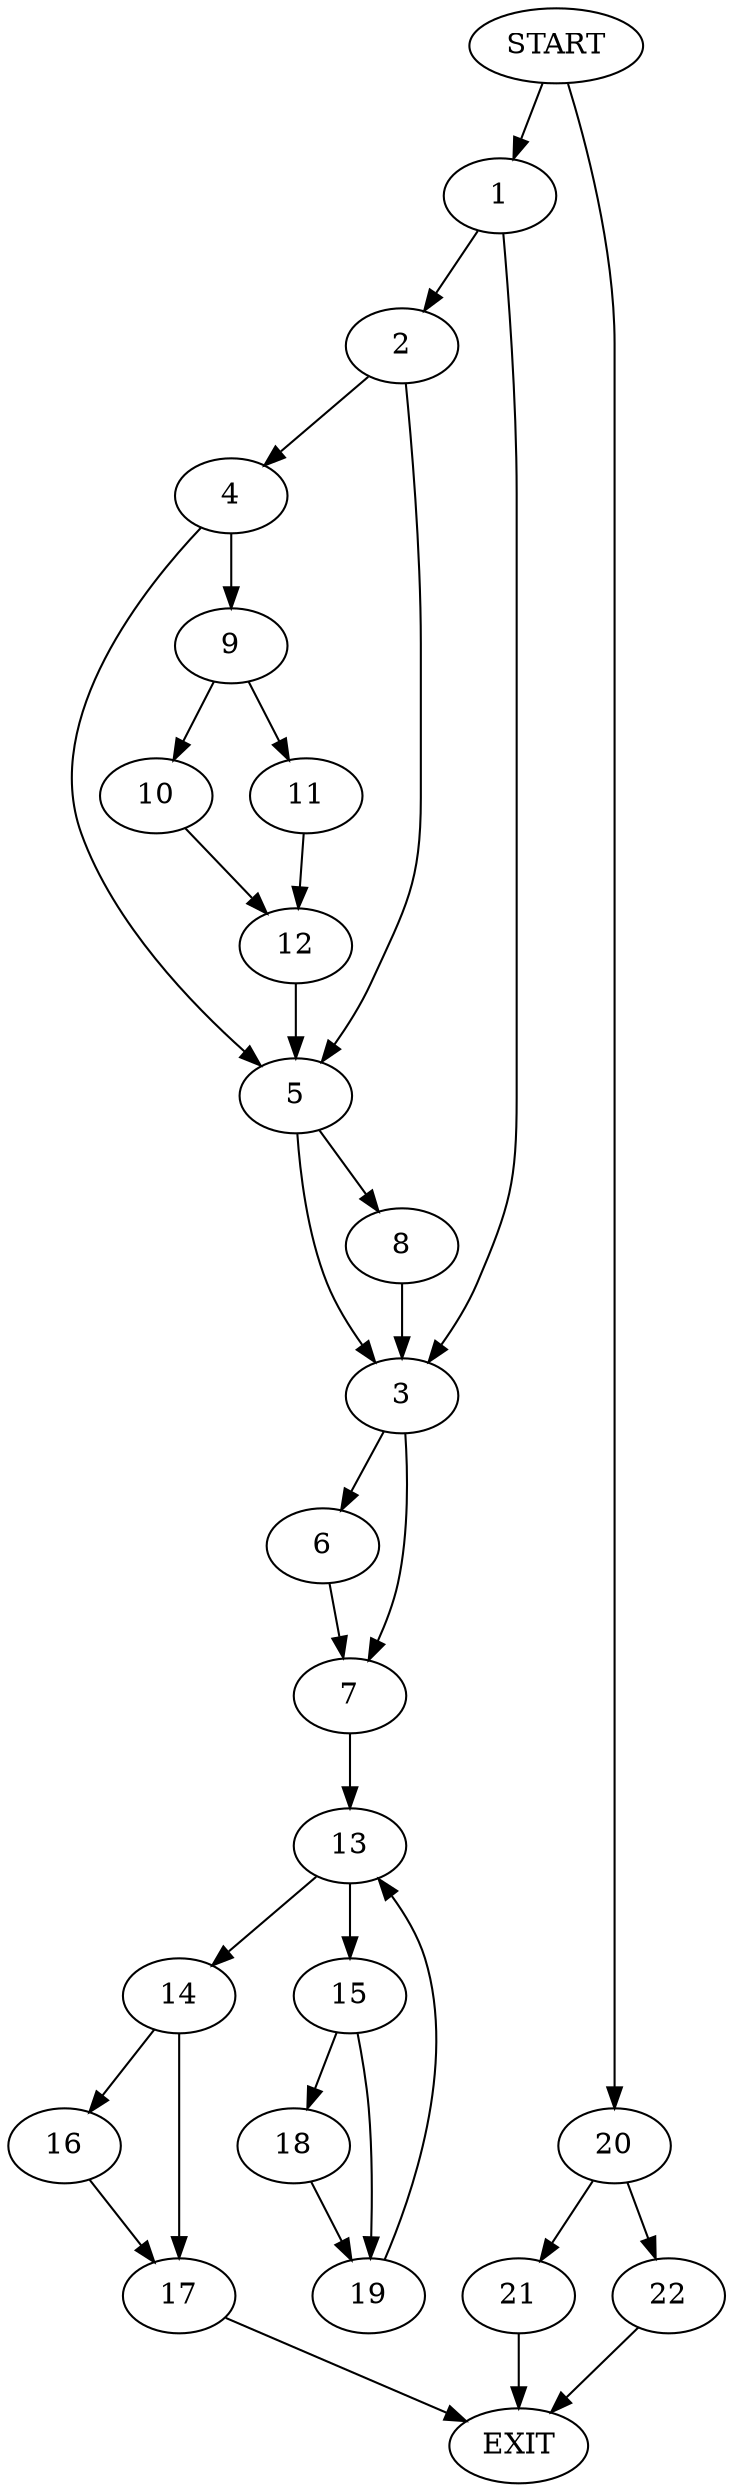 digraph {
0 [label="START"]
23 [label="EXIT"]
0 -> 1
1 -> 2
1 -> 3
2 -> 4
2 -> 5
3 -> 6
3 -> 7
5 -> 3
5 -> 8
4 -> 9
4 -> 5
9 -> 10
9 -> 11
11 -> 12
10 -> 12
12 -> 5
8 -> 3
7 -> 13
6 -> 7
13 -> 14
13 -> 15
14 -> 16
14 -> 17
15 -> 18
15 -> 19
18 -> 19
19 -> 13
17 -> 23
16 -> 17
0 -> 20
20 -> 21
20 -> 22
21 -> 23
22 -> 23
}
